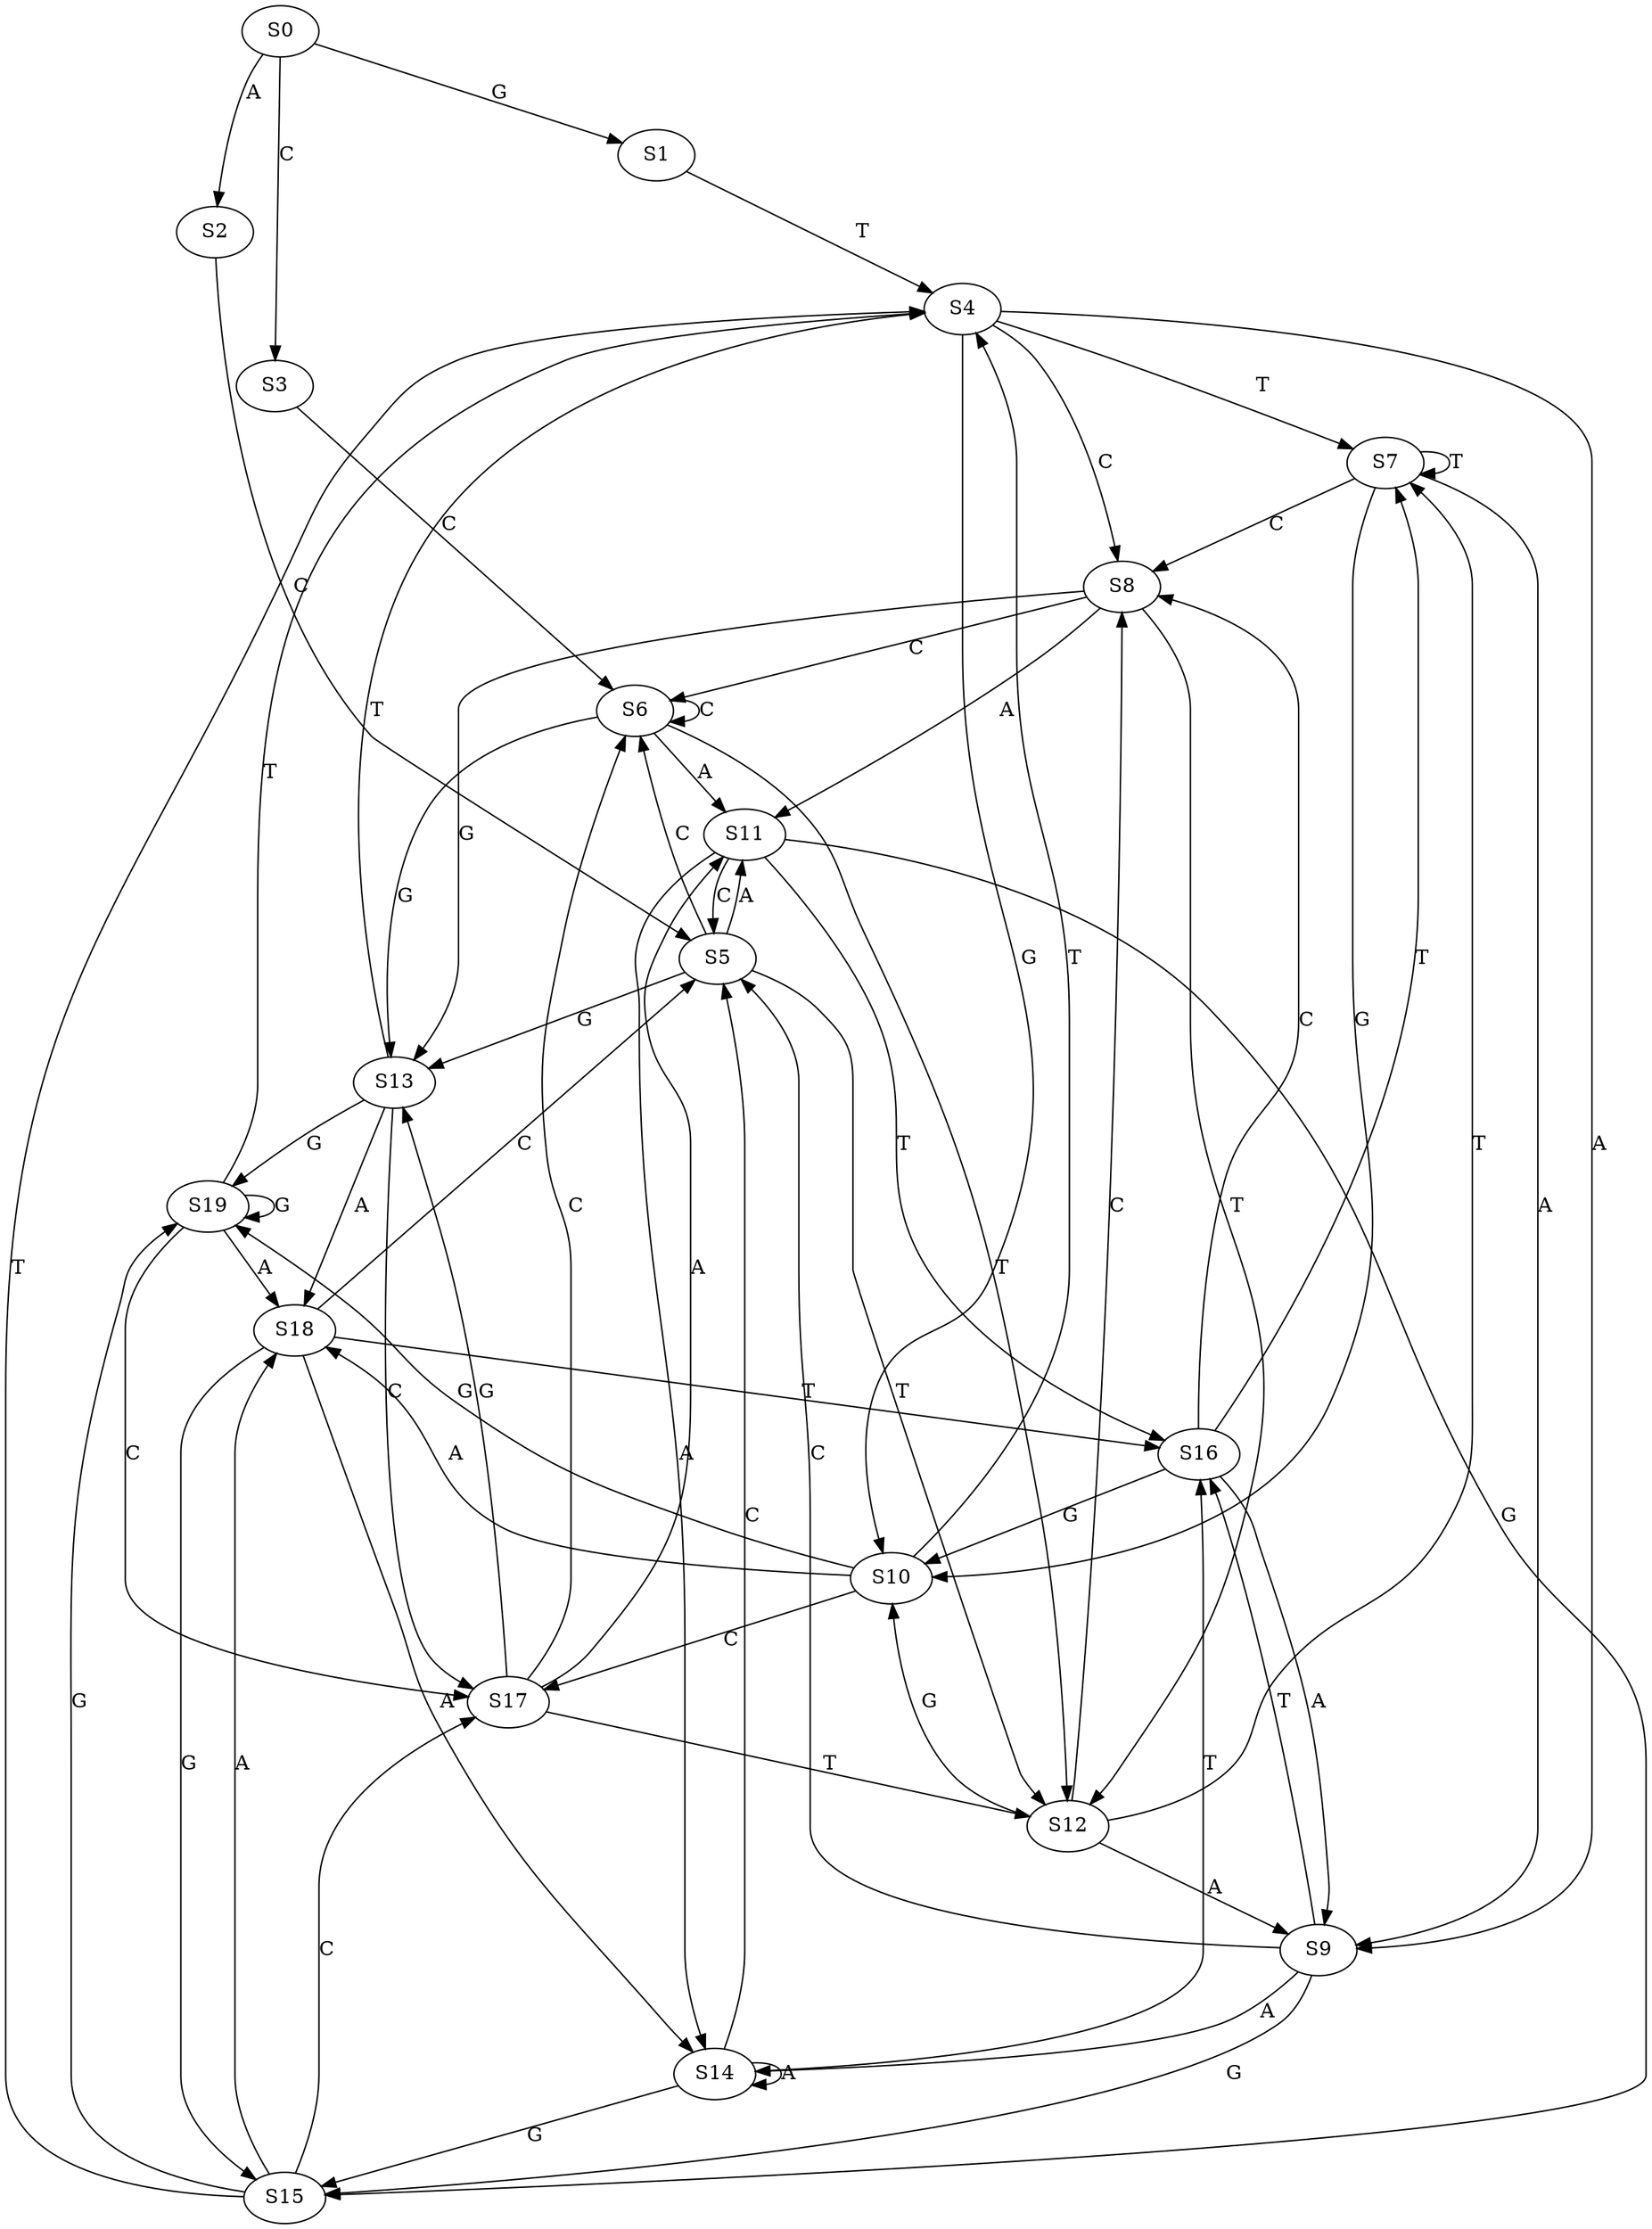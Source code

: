 strict digraph  {
	S0 -> S1 [ label = G ];
	S0 -> S2 [ label = A ];
	S0 -> S3 [ label = C ];
	S1 -> S4 [ label = T ];
	S2 -> S5 [ label = C ];
	S3 -> S6 [ label = C ];
	S4 -> S7 [ label = T ];
	S4 -> S8 [ label = C ];
	S4 -> S9 [ label = A ];
	S4 -> S10 [ label = G ];
	S5 -> S6 [ label = C ];
	S5 -> S11 [ label = A ];
	S5 -> S12 [ label = T ];
	S5 -> S13 [ label = G ];
	S6 -> S12 [ label = T ];
	S6 -> S6 [ label = C ];
	S6 -> S11 [ label = A ];
	S6 -> S13 [ label = G ];
	S7 -> S10 [ label = G ];
	S7 -> S7 [ label = T ];
	S7 -> S9 [ label = A ];
	S7 -> S8 [ label = C ];
	S8 -> S13 [ label = G ];
	S8 -> S6 [ label = C ];
	S8 -> S12 [ label = T ];
	S8 -> S11 [ label = A ];
	S9 -> S14 [ label = A ];
	S9 -> S5 [ label = C ];
	S9 -> S15 [ label = G ];
	S9 -> S16 [ label = T ];
	S10 -> S17 [ label = C ];
	S10 -> S4 [ label = T ];
	S10 -> S18 [ label = A ];
	S10 -> S19 [ label = G ];
	S11 -> S5 [ label = C ];
	S11 -> S15 [ label = G ];
	S11 -> S14 [ label = A ];
	S11 -> S16 [ label = T ];
	S12 -> S7 [ label = T ];
	S12 -> S8 [ label = C ];
	S12 -> S9 [ label = A ];
	S12 -> S10 [ label = G ];
	S13 -> S4 [ label = T ];
	S13 -> S18 [ label = A ];
	S13 -> S17 [ label = C ];
	S13 -> S19 [ label = G ];
	S14 -> S15 [ label = G ];
	S14 -> S14 [ label = A ];
	S14 -> S5 [ label = C ];
	S14 -> S16 [ label = T ];
	S15 -> S18 [ label = A ];
	S15 -> S4 [ label = T ];
	S15 -> S17 [ label = C ];
	S15 -> S19 [ label = G ];
	S16 -> S7 [ label = T ];
	S16 -> S8 [ label = C ];
	S16 -> S9 [ label = A ];
	S16 -> S10 [ label = G ];
	S17 -> S13 [ label = G ];
	S17 -> S12 [ label = T ];
	S17 -> S6 [ label = C ];
	S17 -> S11 [ label = A ];
	S18 -> S5 [ label = C ];
	S18 -> S14 [ label = A ];
	S18 -> S16 [ label = T ];
	S18 -> S15 [ label = G ];
	S19 -> S4 [ label = T ];
	S19 -> S18 [ label = A ];
	S19 -> S17 [ label = C ];
	S19 -> S19 [ label = G ];
}
